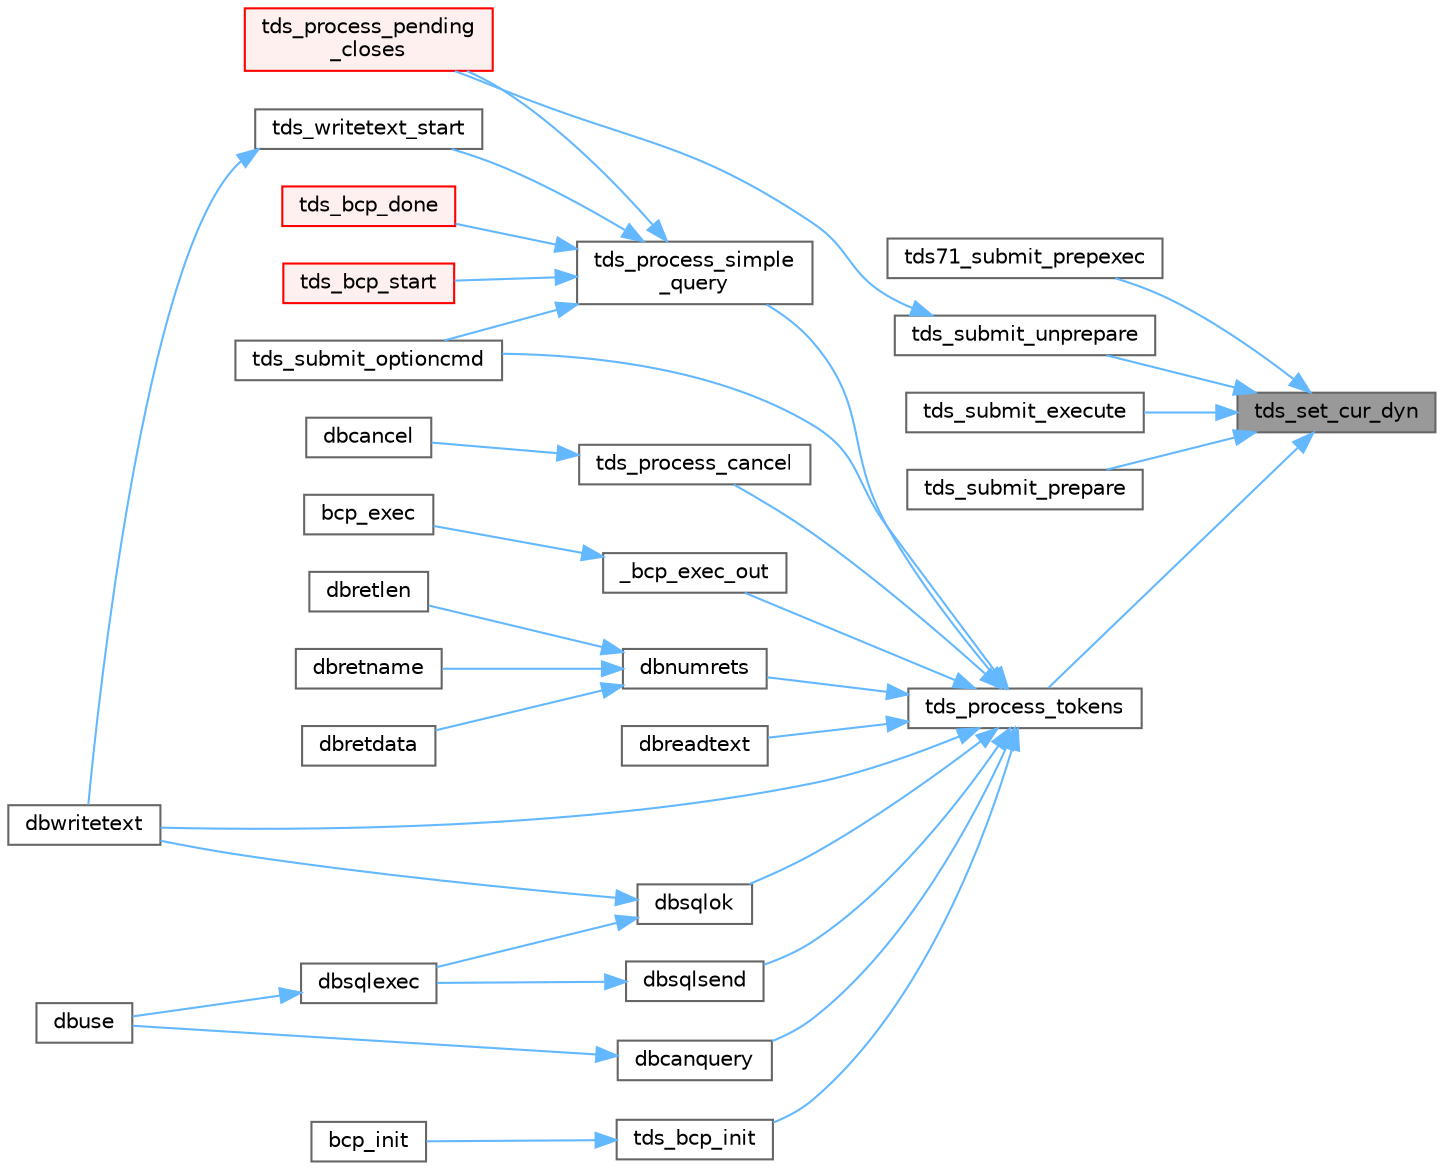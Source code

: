 digraph "tds_set_cur_dyn"
{
 // LATEX_PDF_SIZE
  bgcolor="transparent";
  edge [fontname=Helvetica,fontsize=10,labelfontname=Helvetica,labelfontsize=10];
  node [fontname=Helvetica,fontsize=10,shape=box,height=0.2,width=0.4];
  rankdir="RL";
  Node1 [id="Node000001",label="tds_set_cur_dyn",height=0.2,width=0.4,color="gray40", fillcolor="grey60", style="filled", fontcolor="black",tooltip="Set current dynamic."];
  Node1 -> Node2 [id="edge1_Node000001_Node000002",dir="back",color="steelblue1",style="solid",tooltip=" "];
  Node2 [id="Node000002",label="tds71_submit_prepexec",height=0.2,width=0.4,color="grey40", fillcolor="white", style="filled",URL="$a00590.html#ga08877c101704bebe4fa57e0849dc272d",tooltip="Creates a temporary stored procedure in the server and execute it."];
  Node1 -> Node3 [id="edge2_Node000001_Node000003",dir="back",color="steelblue1",style="solid",tooltip=" "];
  Node3 [id="Node000003",label="tds_process_tokens",height=0.2,width=0.4,color="grey40", fillcolor="white", style="filled",URL="$a00592.html#gabfc9de1d1fe718818caf63a4be4035a6",tooltip="process all streams."];
  Node3 -> Node4 [id="edge3_Node000003_Node000004",dir="back",color="steelblue1",style="solid",tooltip=" "];
  Node4 [id="Node000004",label="_bcp_exec_out",height=0.2,width=0.4,color="grey40", fillcolor="white", style="filled",URL="$a00578.html#gae67546338cb9542a4902aa914f57f314",tooltip=" "];
  Node4 -> Node5 [id="edge4_Node000004_Node000005",dir="back",color="steelblue1",style="solid",tooltip=" "];
  Node5 [id="Node000005",label="bcp_exec",height=0.2,width=0.4,color="grey40", fillcolor="white", style="filled",URL="$a00577.html#ga7a184158b27a50f713e9cfae3b746209",tooltip="Write a datafile to a table."];
  Node3 -> Node6 [id="edge5_Node000003_Node000006",dir="back",color="steelblue1",style="solid",tooltip=" "];
  Node6 [id="Node000006",label="dbcanquery",height=0.2,width=0.4,color="grey40", fillcolor="white", style="filled",URL="$a00575.html#ga559e24ba70d0d96c3469eb6ab8f74e05",tooltip="Cancel the query currently being retrieved, discarding all pending rows."];
  Node6 -> Node7 [id="edge6_Node000006_Node000007",dir="back",color="steelblue1",style="solid",tooltip=" "];
  Node7 [id="Node000007",label="dbuse",height=0.2,width=0.4,color="grey40", fillcolor="white", style="filled",URL="$a00575.html#ga66ea891910f0a357cc78107d6ab7d962",tooltip="Change current database."];
  Node3 -> Node8 [id="edge7_Node000003_Node000008",dir="back",color="steelblue1",style="solid",tooltip=" "];
  Node8 [id="Node000008",label="dbnumrets",height=0.2,width=0.4,color="grey40", fillcolor="white", style="filled",URL="$a00576.html#gaff09873008411a0573f6d1a9e6c7cf4b",tooltip="Get count of output parameters filled by a stored procedure."];
  Node8 -> Node9 [id="edge8_Node000008_Node000009",dir="back",color="steelblue1",style="solid",tooltip=" "];
  Node9 [id="Node000009",label="dbretdata",height=0.2,width=0.4,color="grey40", fillcolor="white", style="filled",URL="$a00576.html#ga61a32bcbc7b9d2522f6c85e91919f2c4",tooltip="Get value of an output parameter filled by a stored procedure."];
  Node8 -> Node10 [id="edge9_Node000008_Node000010",dir="back",color="steelblue1",style="solid",tooltip=" "];
  Node10 [id="Node000010",label="dbretlen",height=0.2,width=0.4,color="grey40", fillcolor="white", style="filled",URL="$a00576.html#gab705bf94be535e9d8fc4edc0f48c98b0",tooltip="Get size of an output parameter filled by a stored procedure."];
  Node8 -> Node11 [id="edge10_Node000008_Node000011",dir="back",color="steelblue1",style="solid",tooltip=" "];
  Node11 [id="Node000011",label="dbretname",height=0.2,width=0.4,color="grey40", fillcolor="white", style="filled",URL="$a00576.html#ga63dc384b5c0ee3086a171337e8c78317",tooltip="Get name of an output parameter filled by a stored procedure."];
  Node3 -> Node12 [id="edge11_Node000003_Node000012",dir="back",color="steelblue1",style="solid",tooltip=" "];
  Node12 [id="Node000012",label="dbreadtext",height=0.2,width=0.4,color="grey40", fillcolor="white", style="filled",URL="$a00575.html#gadd5685565c8c6c86079e17b8a73b324c",tooltip="Fetch part of a text or image value from the server."];
  Node3 -> Node13 [id="edge12_Node000003_Node000013",dir="back",color="steelblue1",style="solid",tooltip=" "];
  Node13 [id="Node000013",label="dbsqlok",height=0.2,width=0.4,color="grey40", fillcolor="white", style="filled",URL="$a00575.html#gae1f50a6a2c31fda57cb481922b06841e",tooltip="Wait for results of a query from the server."];
  Node13 -> Node14 [id="edge13_Node000013_Node000014",dir="back",color="steelblue1",style="solid",tooltip=" "];
  Node14 [id="Node000014",label="dbsqlexec",height=0.2,width=0.4,color="grey40", fillcolor="white", style="filled",URL="$a00575.html#gaae889abeb145ec41f7361aa8f597fe46",tooltip="send the SQL command to the server and wait for an answer."];
  Node14 -> Node7 [id="edge14_Node000014_Node000007",dir="back",color="steelblue1",style="solid",tooltip=" "];
  Node13 -> Node15 [id="edge15_Node000013_Node000015",dir="back",color="steelblue1",style="solid",tooltip=" "];
  Node15 [id="Node000015",label="dbwritetext",height=0.2,width=0.4,color="grey40", fillcolor="white", style="filled",URL="$a00575.html#ga548153eb2eae76c48aa9d4b72258dc1c",tooltip="Send text or image data to the server."];
  Node3 -> Node16 [id="edge16_Node000003_Node000016",dir="back",color="steelblue1",style="solid",tooltip=" "];
  Node16 [id="Node000016",label="dbsqlsend",height=0.2,width=0.4,color="grey40", fillcolor="white", style="filled",URL="$a00575.html#gac980139b9cea03cf93e373d425991481",tooltip="Transmit the command buffer to the server."];
  Node16 -> Node14 [id="edge17_Node000016_Node000014",dir="back",color="steelblue1",style="solid",tooltip=" "];
  Node3 -> Node15 [id="edge18_Node000003_Node000015",dir="back",color="steelblue1",style="solid",tooltip=" "];
  Node3 -> Node17 [id="edge19_Node000003_Node000017",dir="back",color="steelblue1",style="solid",tooltip=" "];
  Node17 [id="Node000017",label="tds_bcp_init",height=0.2,width=0.4,color="grey40", fillcolor="white", style="filled",URL="$a00254.html#ac6610c72bd31bad5378f760fa9b12d66",tooltip="Initialize BCP information."];
  Node17 -> Node18 [id="edge20_Node000017_Node000018",dir="back",color="steelblue1",style="solid",tooltip=" "];
  Node18 [id="Node000018",label="bcp_init",height=0.2,width=0.4,color="grey40", fillcolor="white", style="filled",URL="$a00577.html#gada8e987c4a6225b9276c05ba3a4f47a0",tooltip="Prepare for bulk copy operation on a table."];
  Node3 -> Node19 [id="edge21_Node000003_Node000019",dir="back",color="steelblue1",style="solid",tooltip=" "];
  Node19 [id="Node000019",label="tds_process_cancel",height=0.2,width=0.4,color="grey40", fillcolor="white", style="filled",URL="$a00592.html#gaf233e79967f82f4e0dd4d11524917a34",tooltip=" "];
  Node19 -> Node20 [id="edge22_Node000019_Node000020",dir="back",color="steelblue1",style="solid",tooltip=" "];
  Node20 [id="Node000020",label="dbcancel",height=0.2,width=0.4,color="grey40", fillcolor="white", style="filled",URL="$a00575.html#ga5ea23272124fff03b8d87538c1ec3ee5",tooltip="Cancel the current command batch."];
  Node3 -> Node21 [id="edge23_Node000003_Node000021",dir="back",color="steelblue1",style="solid",tooltip=" "];
  Node21 [id="Node000021",label="tds_process_simple\l_query",height=0.2,width=0.4,color="grey40", fillcolor="white", style="filled",URL="$a00592.html#gaeeb1562044786ea17bea361ed83e6946",tooltip="Process results for simple query as \"SET TEXTSIZE\" or \"USE dbname\" If the statement returns results,..."];
  Node21 -> Node22 [id="edge24_Node000021_Node000022",dir="back",color="steelblue1",style="solid",tooltip=" "];
  Node22 [id="Node000022",label="tds_bcp_done",height=0.2,width=0.4,color="red", fillcolor="#FFF0F0", style="filled",URL="$a00254.html#ade7df2db455b61edc83819ad60edb339",tooltip="Tell we finished sending BCP data to server."];
  Node21 -> Node26 [id="edge25_Node000021_Node000026",dir="back",color="steelblue1",style="solid",tooltip=" "];
  Node26 [id="Node000026",label="tds_bcp_start",height=0.2,width=0.4,color="red", fillcolor="#FFF0F0", style="filled",URL="$a00254.html#a8208eef2a3974ae1f0cf3c8c8ab011ce",tooltip="Start sending BCP data to server."];
  Node21 -> Node29 [id="edge26_Node000021_Node000029",dir="back",color="steelblue1",style="solid",tooltip=" "];
  Node29 [id="Node000029",label="tds_process_pending\l_closes",height=0.2,width=0.4,color="red", fillcolor="#FFF0F0", style="filled",URL="$a00592.html#ga69902dffb299d62a799888e0fa3ccd68",tooltip="Attempt to close all deferred closes (dynamics and cursors)."];
  Node21 -> Node34 [id="edge27_Node000021_Node000034",dir="back",color="steelblue1",style="solid",tooltip=" "];
  Node34 [id="Node000034",label="tds_submit_optioncmd",height=0.2,width=0.4,color="grey40", fillcolor="white", style="filled",URL="$a00590.html#gaf0da49585d39e99780a004ee2ca23479",tooltip="Send option commands to server."];
  Node21 -> Node35 [id="edge28_Node000021_Node000035",dir="back",color="steelblue1",style="solid",tooltip=" "];
  Node35 [id="Node000035",label="tds_writetext_start",height=0.2,width=0.4,color="grey40", fillcolor="white", style="filled",URL="$a00254.html#a7711612cc544a7da2c7aa212b870acb2",tooltip="Start writing writetext request."];
  Node35 -> Node15 [id="edge29_Node000035_Node000015",dir="back",color="steelblue1",style="solid",tooltip=" "];
  Node3 -> Node34 [id="edge30_Node000003_Node000034",dir="back",color="steelblue1",style="solid",tooltip=" "];
  Node1 -> Node36 [id="edge31_Node000001_Node000036",dir="back",color="steelblue1",style="solid",tooltip=" "];
  Node36 [id="Node000036",label="tds_submit_execute",height=0.2,width=0.4,color="grey40", fillcolor="white", style="filled",URL="$a00590.html#ga3e7b4793c6f799fbc6c174f673bb5b32",tooltip="Sends a previously prepared dynamic statement to the server."];
  Node1 -> Node37 [id="edge32_Node000001_Node000037",dir="back",color="steelblue1",style="solid",tooltip=" "];
  Node37 [id="Node000037",label="tds_submit_prepare",height=0.2,width=0.4,color="grey40", fillcolor="white", style="filled",URL="$a00590.html#ga74eb08c3a1c85be8ac9db428842c8b9d",tooltip="Creates a temporary stored procedure in the server."];
  Node1 -> Node38 [id="edge33_Node000001_Node000038",dir="back",color="steelblue1",style="solid",tooltip=" "];
  Node38 [id="Node000038",label="tds_submit_unprepare",height=0.2,width=0.4,color="grey40", fillcolor="white", style="filled",URL="$a00590.html#gaf573d8d4d2660c8c27770573fca05ff5",tooltip="Send a unprepare request for a prepared query."];
  Node38 -> Node29 [id="edge34_Node000038_Node000029",dir="back",color="steelblue1",style="solid",tooltip=" "];
}
